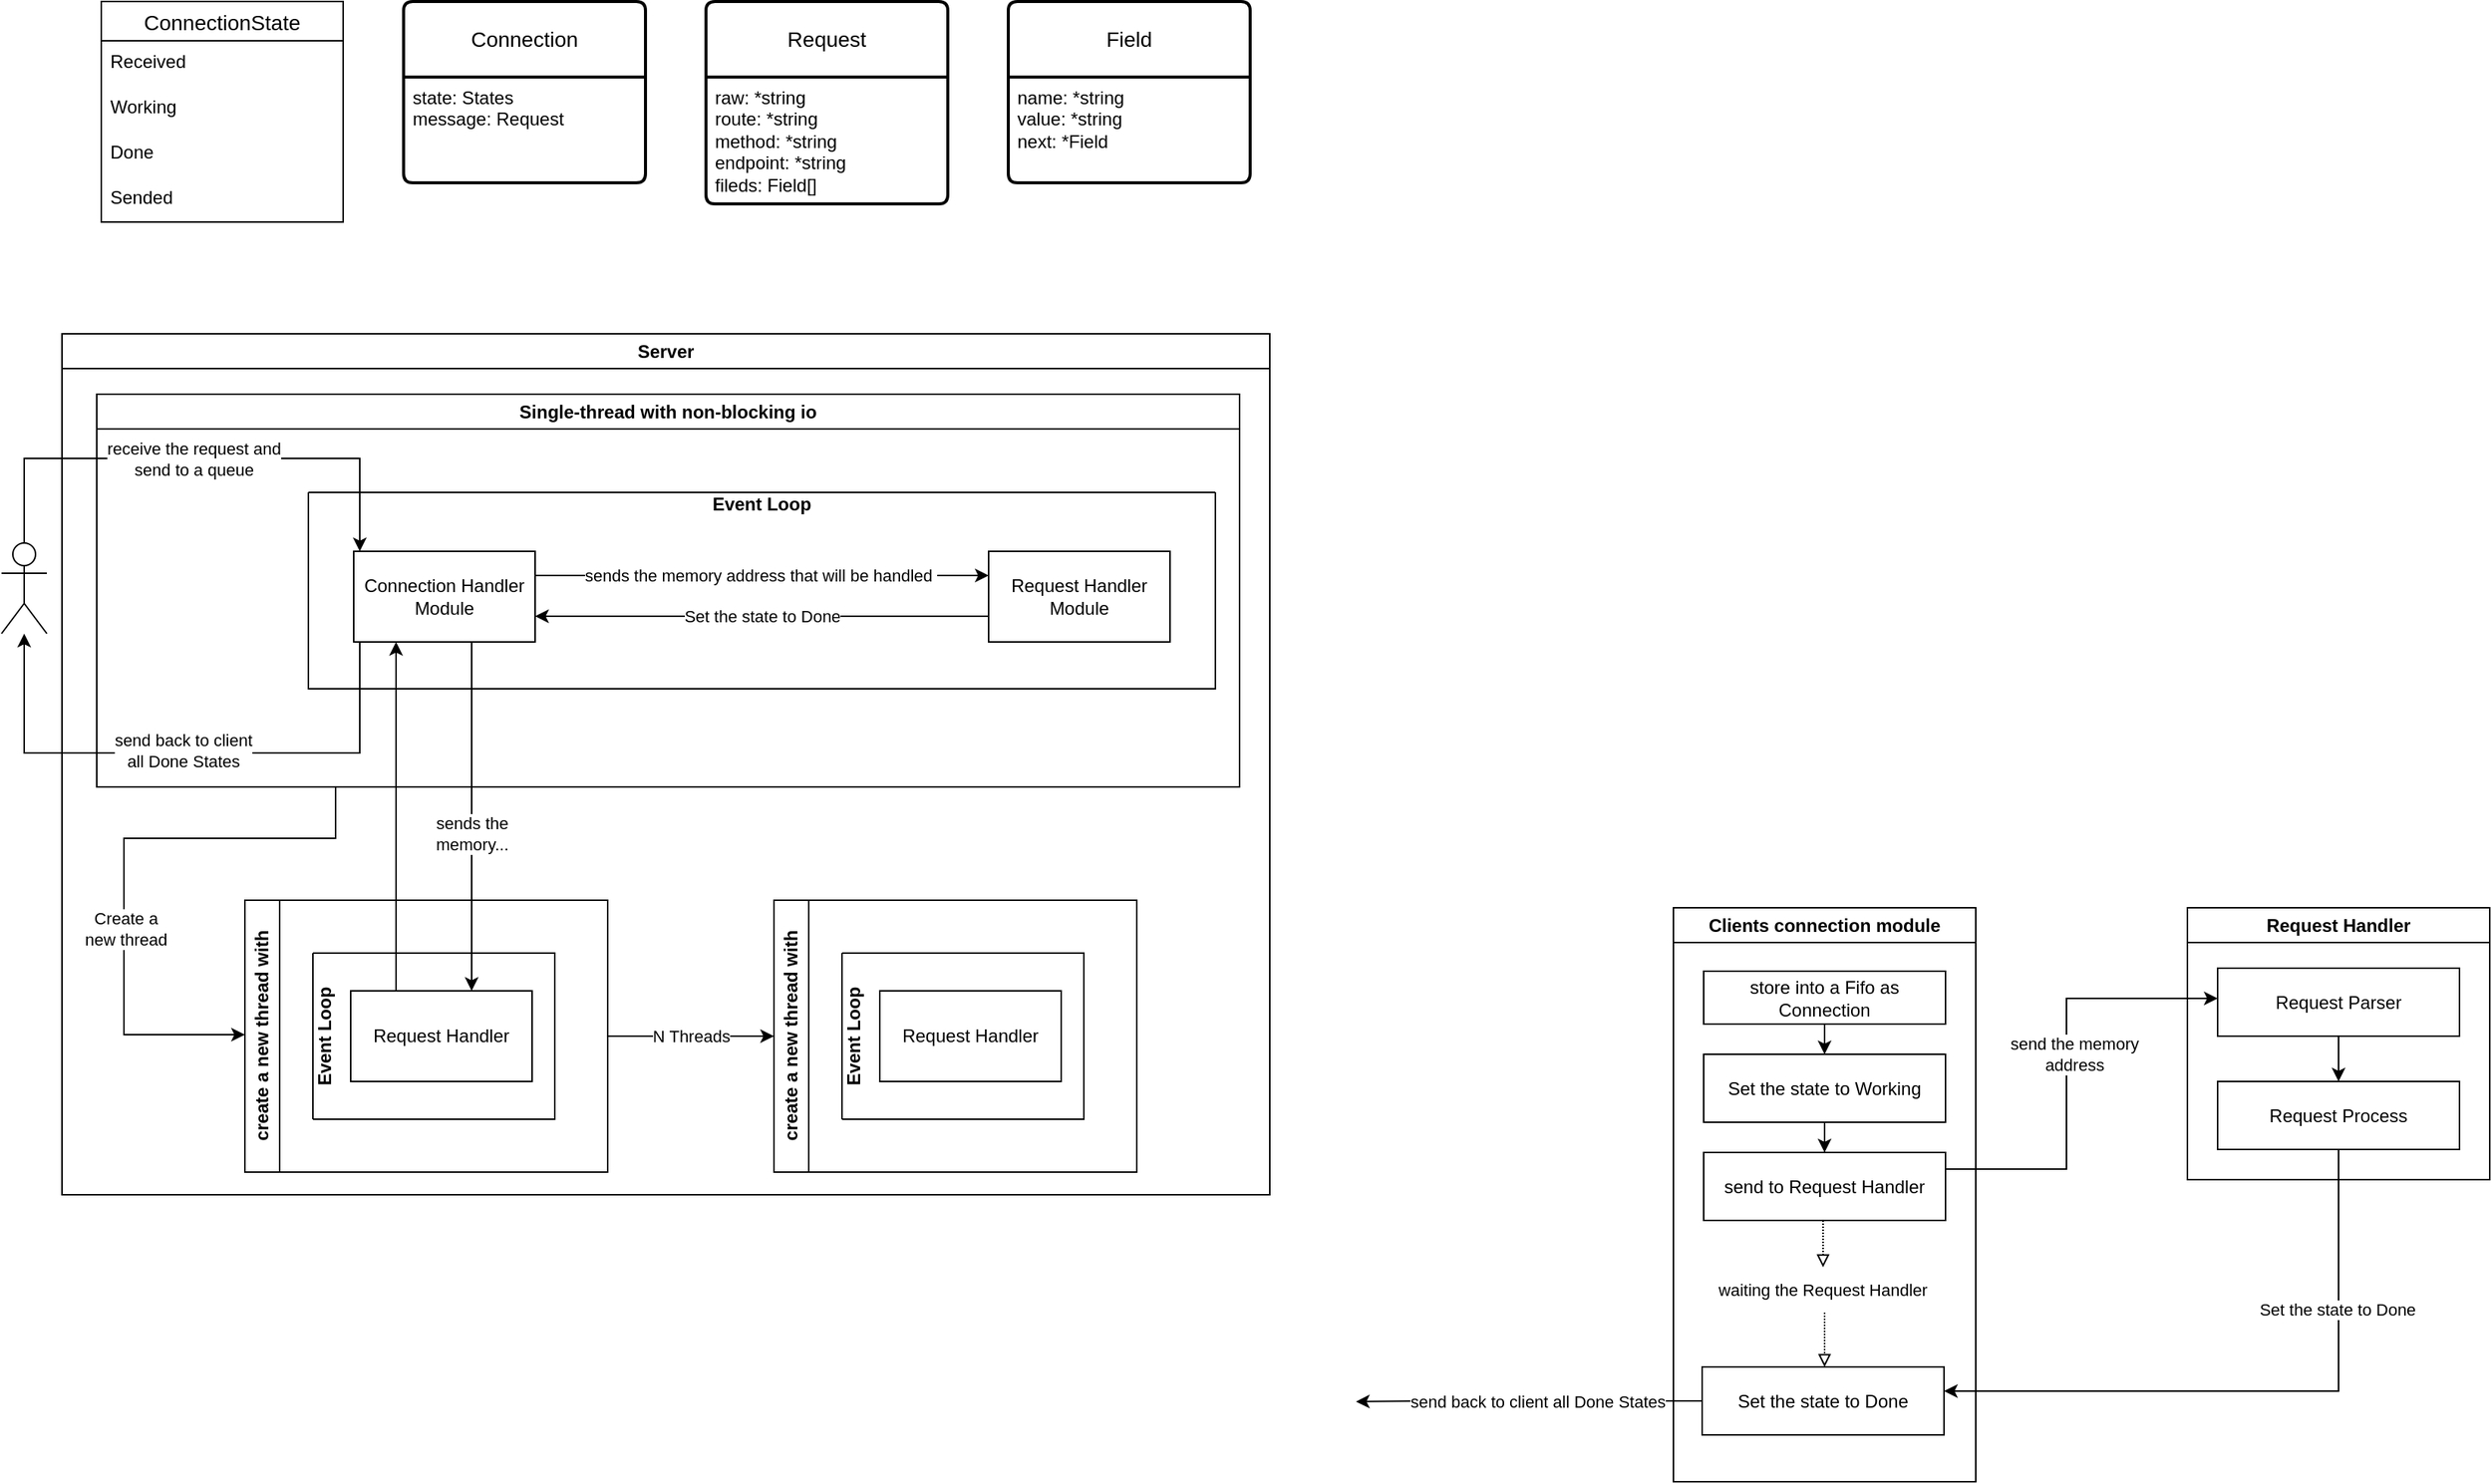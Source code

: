 <mxfile version="24.0.4" type="device">
  <diagram name="Page-1" id="dnOufq97hRkenzq0fBGE">
    <mxGraphModel dx="2887" dy="829" grid="1" gridSize="10" guides="1" tooltips="1" connect="1" arrows="1" fold="1" page="1" pageScale="1" pageWidth="827" pageHeight="1169" background="#ffffff" math="0" shadow="0">
      <root>
        <mxCell id="0" />
        <mxCell id="1" parent="0" />
        <mxCell id="GYHdVltN1oZfUF_WAIrZ-18" value="Clients connection module" style="swimlane;whiteSpace=wrap;html=1;" parent="1" vertex="1">
          <mxGeometry x="1080" y="630" width="200" height="380" as="geometry" />
        </mxCell>
        <mxCell id="GYHdVltN1oZfUF_WAIrZ-21" style="edgeStyle=orthogonalEdgeStyle;rounded=0;orthogonalLoop=1;jettySize=auto;html=1;" parent="GYHdVltN1oZfUF_WAIrZ-18" source="GYHdVltN1oZfUF_WAIrZ-4" target="GYHdVltN1oZfUF_WAIrZ-20" edge="1">
          <mxGeometry relative="1" as="geometry" />
        </mxCell>
        <mxCell id="GYHdVltN1oZfUF_WAIrZ-4" value="store into a Fifo as Connection" style="rounded=0;whiteSpace=wrap;html=1;" parent="GYHdVltN1oZfUF_WAIrZ-18" vertex="1">
          <mxGeometry x="20" y="42" width="160" height="35" as="geometry" />
        </mxCell>
        <mxCell id="GYHdVltN1oZfUF_WAIrZ-57" style="edgeStyle=orthogonalEdgeStyle;rounded=0;orthogonalLoop=1;jettySize=auto;html=1;" parent="GYHdVltN1oZfUF_WAIrZ-18" source="GYHdVltN1oZfUF_WAIrZ-20" target="GYHdVltN1oZfUF_WAIrZ-52" edge="1">
          <mxGeometry relative="1" as="geometry" />
        </mxCell>
        <mxCell id="GYHdVltN1oZfUF_WAIrZ-20" value="Set the state to Working" style="rounded=0;whiteSpace=wrap;html=1;" parent="GYHdVltN1oZfUF_WAIrZ-18" vertex="1">
          <mxGeometry x="20" y="97" width="160" height="45" as="geometry" />
        </mxCell>
        <mxCell id="M8joVK7SC8xm8A5nIVeB-41" style="edgeStyle=orthogonalEdgeStyle;rounded=0;orthogonalLoop=1;jettySize=auto;html=1;dashed=1;dashPattern=1 1;endArrow=block;endFill=0;" parent="GYHdVltN1oZfUF_WAIrZ-18" source="M8joVK7SC8xm8A5nIVeB-46" target="M8joVK7SC8xm8A5nIVeB-4" edge="1">
          <mxGeometry relative="1" as="geometry">
            <Array as="points">
              <mxPoint x="100" y="282" />
              <mxPoint x="100" y="282" />
            </Array>
          </mxGeometry>
        </mxCell>
        <mxCell id="GYHdVltN1oZfUF_WAIrZ-52" value="send to Request Handler" style="rounded=0;whiteSpace=wrap;html=1;" parent="GYHdVltN1oZfUF_WAIrZ-18" vertex="1">
          <mxGeometry x="20" y="162" width="160" height="45" as="geometry" />
        </mxCell>
        <mxCell id="M8joVK7SC8xm8A5nIVeB-43" style="edgeStyle=orthogonalEdgeStyle;rounded=0;orthogonalLoop=1;jettySize=auto;html=1;" parent="GYHdVltN1oZfUF_WAIrZ-18" source="M8joVK7SC8xm8A5nIVeB-4" edge="1">
          <mxGeometry relative="1" as="geometry">
            <mxPoint x="-210" y="327" as="targetPoint" />
            <Array as="points">
              <mxPoint x="-160" y="327" />
              <mxPoint x="-180" y="327" />
            </Array>
          </mxGeometry>
        </mxCell>
        <mxCell id="M8joVK7SC8xm8A5nIVeB-44" value="send back to client all Done States" style="edgeLabel;html=1;align=center;verticalAlign=middle;resizable=0;points=[];" parent="M8joVK7SC8xm8A5nIVeB-43" vertex="1" connectable="0">
          <mxGeometry x="0.282" y="-1" relative="1" as="geometry">
            <mxPoint x="38" y="1" as="offset" />
          </mxGeometry>
        </mxCell>
        <mxCell id="M8joVK7SC8xm8A5nIVeB-4" value="Set the state to Done" style="rounded=0;whiteSpace=wrap;html=1;" parent="GYHdVltN1oZfUF_WAIrZ-18" vertex="1">
          <mxGeometry x="19" y="304" width="160" height="45" as="geometry" />
        </mxCell>
        <mxCell id="M8joVK7SC8xm8A5nIVeB-47" value="" style="edgeStyle=orthogonalEdgeStyle;rounded=0;orthogonalLoop=1;jettySize=auto;html=1;dashed=1;dashPattern=1 1;endArrow=block;endFill=0;" parent="GYHdVltN1oZfUF_WAIrZ-18" source="GYHdVltN1oZfUF_WAIrZ-52" target="M8joVK7SC8xm8A5nIVeB-46" edge="1">
          <mxGeometry relative="1" as="geometry">
            <mxPoint x="1040" y="487" as="sourcePoint" />
            <mxPoint x="1040" y="574" as="targetPoint" />
            <Array as="points">
              <mxPoint x="99" y="222" />
              <mxPoint x="99" y="222" />
            </Array>
          </mxGeometry>
        </mxCell>
        <mxCell id="M8joVK7SC8xm8A5nIVeB-46" value="&lt;span style=&quot;color: rgb(0, 0, 0); font-family: Helvetica; font-size: 11px; font-style: normal; font-variant-ligatures: normal; font-variant-caps: normal; font-weight: 400; letter-spacing: normal; orphans: 2; text-align: center; text-indent: 0px; text-transform: none; widows: 2; word-spacing: 0px; -webkit-text-stroke-width: 0px; background-color: rgb(255, 255, 255); text-decoration-thickness: initial; text-decoration-style: initial; text-decoration-color: initial; float: none; display: inline !important;&quot;&gt;waiting the Request Handler&lt;/span&gt;" style="text;html=1;align=center;verticalAlign=middle;whiteSpace=wrap;rounded=0;" parent="GYHdVltN1oZfUF_WAIrZ-18" vertex="1">
          <mxGeometry x="26" y="238" width="146" height="30" as="geometry" />
        </mxCell>
        <mxCell id="GYHdVltN1oZfUF_WAIrZ-26" value="Request" style="swimlane;childLayout=stackLayout;horizontal=1;startSize=50;horizontalStack=0;rounded=1;fontSize=14;fontStyle=0;strokeWidth=2;resizeParent=0;resizeLast=1;shadow=0;dashed=0;align=center;arcSize=4;whiteSpace=wrap;html=1;" parent="1" vertex="1">
          <mxGeometry x="440" y="30" width="160" height="134" as="geometry" />
        </mxCell>
        <mxCell id="GYHdVltN1oZfUF_WAIrZ-27" value="raw: *string&lt;br&gt;route: *string&lt;br&gt;method: *string&lt;br&gt;endpoint: *string&lt;br&gt;fileds: Field[]" style="align=left;strokeColor=none;fillColor=none;spacingLeft=4;fontSize=12;verticalAlign=top;resizable=0;rotatable=0;part=1;html=1;" parent="GYHdVltN1oZfUF_WAIrZ-26" vertex="1">
          <mxGeometry y="50" width="160" height="84" as="geometry" />
        </mxCell>
        <mxCell id="GYHdVltN1oZfUF_WAIrZ-28" value="Connection" style="swimlane;childLayout=stackLayout;horizontal=1;startSize=50;horizontalStack=0;rounded=1;fontSize=14;fontStyle=0;strokeWidth=2;resizeParent=0;resizeLast=1;shadow=0;dashed=0;align=center;arcSize=4;whiteSpace=wrap;html=1;" parent="1" vertex="1">
          <mxGeometry x="240" y="30" width="160" height="120" as="geometry" />
        </mxCell>
        <mxCell id="GYHdVltN1oZfUF_WAIrZ-29" value="state: States&lt;br&gt;message: Request&lt;div&gt;&lt;br/&gt;&lt;/div&gt;" style="align=left;strokeColor=none;fillColor=none;spacingLeft=4;fontSize=12;verticalAlign=top;resizable=0;rotatable=0;part=1;html=1;" parent="GYHdVltN1oZfUF_WAIrZ-28" vertex="1">
          <mxGeometry y="50" width="160" height="70" as="geometry" />
        </mxCell>
        <mxCell id="GYHdVltN1oZfUF_WAIrZ-35" value="ConnectionState" style="swimlane;fontStyle=0;childLayout=stackLayout;horizontal=1;startSize=26;horizontalStack=0;resizeParent=1;resizeParentMax=0;resizeLast=0;collapsible=1;marginBottom=0;align=center;fontSize=14;" parent="1" vertex="1">
          <mxGeometry x="40" y="30" width="160" height="146" as="geometry" />
        </mxCell>
        <mxCell id="GYHdVltN1oZfUF_WAIrZ-39" value="Received" style="text;strokeColor=none;fillColor=none;spacingLeft=4;spacingRight=4;overflow=hidden;rotatable=0;points=[[0,0.5],[1,0.5]];portConstraint=eastwest;fontSize=12;whiteSpace=wrap;html=1;" parent="GYHdVltN1oZfUF_WAIrZ-35" vertex="1">
          <mxGeometry y="26" width="160" height="30" as="geometry" />
        </mxCell>
        <mxCell id="GYHdVltN1oZfUF_WAIrZ-40" value="Working" style="text;strokeColor=none;fillColor=none;spacingLeft=4;spacingRight=4;overflow=hidden;rotatable=0;points=[[0,0.5],[1,0.5]];portConstraint=eastwest;fontSize=12;whiteSpace=wrap;html=1;" parent="GYHdVltN1oZfUF_WAIrZ-35" vertex="1">
          <mxGeometry y="56" width="160" height="30" as="geometry" />
        </mxCell>
        <mxCell id="GYHdVltN1oZfUF_WAIrZ-37" value="Done" style="text;strokeColor=none;fillColor=none;spacingLeft=4;spacingRight=4;overflow=hidden;rotatable=0;points=[[0,0.5],[1,0.5]];portConstraint=eastwest;fontSize=12;whiteSpace=wrap;html=1;" parent="GYHdVltN1oZfUF_WAIrZ-35" vertex="1">
          <mxGeometry y="86" width="160" height="30" as="geometry" />
        </mxCell>
        <mxCell id="GYHdVltN1oZfUF_WAIrZ-38" value="Sended" style="text;strokeColor=none;fillColor=none;spacingLeft=4;spacingRight=4;overflow=hidden;rotatable=0;points=[[0,0.5],[1,0.5]];portConstraint=eastwest;fontSize=12;whiteSpace=wrap;html=1;" parent="GYHdVltN1oZfUF_WAIrZ-35" vertex="1">
          <mxGeometry y="116" width="160" height="30" as="geometry" />
        </mxCell>
        <mxCell id="GYHdVltN1oZfUF_WAIrZ-42" value="Field" style="swimlane;childLayout=stackLayout;horizontal=1;startSize=50;horizontalStack=0;rounded=1;fontSize=14;fontStyle=0;strokeWidth=2;resizeParent=0;resizeLast=1;shadow=0;dashed=0;align=center;arcSize=4;whiteSpace=wrap;html=1;" parent="1" vertex="1">
          <mxGeometry x="640" y="30" width="160" height="120" as="geometry" />
        </mxCell>
        <mxCell id="GYHdVltN1oZfUF_WAIrZ-43" value="name: *string&lt;br&gt;value: *string&lt;br&gt;next: *Field" style="align=left;strokeColor=none;fillColor=none;spacingLeft=4;fontSize=12;verticalAlign=top;resizable=0;rotatable=0;part=1;html=1;" parent="GYHdVltN1oZfUF_WAIrZ-42" vertex="1">
          <mxGeometry y="50" width="160" height="70" as="geometry" />
        </mxCell>
        <mxCell id="GYHdVltN1oZfUF_WAIrZ-46" value="Request Handler" style="swimlane;whiteSpace=wrap;html=1;" parent="1" vertex="1">
          <mxGeometry x="1420" y="630" width="200" height="180" as="geometry" />
        </mxCell>
        <mxCell id="M8joVK7SC8xm8A5nIVeB-3" value="" style="edgeStyle=orthogonalEdgeStyle;rounded=0;orthogonalLoop=1;jettySize=auto;html=1;" parent="GYHdVltN1oZfUF_WAIrZ-46" source="GYHdVltN1oZfUF_WAIrZ-49" target="M8joVK7SC8xm8A5nIVeB-2" edge="1">
          <mxGeometry relative="1" as="geometry" />
        </mxCell>
        <mxCell id="GYHdVltN1oZfUF_WAIrZ-49" value="Request Parser" style="rounded=0;whiteSpace=wrap;html=1;" parent="GYHdVltN1oZfUF_WAIrZ-46" vertex="1">
          <mxGeometry x="20" y="40" width="160" height="45" as="geometry" />
        </mxCell>
        <mxCell id="M8joVK7SC8xm8A5nIVeB-2" value="Request Process" style="rounded=0;whiteSpace=wrap;html=1;" parent="GYHdVltN1oZfUF_WAIrZ-46" vertex="1">
          <mxGeometry x="20" y="115" width="160" height="45" as="geometry" />
        </mxCell>
        <mxCell id="GYHdVltN1oZfUF_WAIrZ-54" style="edgeStyle=orthogonalEdgeStyle;rounded=0;orthogonalLoop=1;jettySize=auto;html=1;" parent="1" source="GYHdVltN1oZfUF_WAIrZ-52" target="GYHdVltN1oZfUF_WAIrZ-49" edge="1">
          <mxGeometry relative="1" as="geometry">
            <mxPoint x="1390" y="669.5" as="targetPoint" />
            <Array as="points">
              <mxPoint x="1340" y="803" />
              <mxPoint x="1340" y="690" />
            </Array>
          </mxGeometry>
        </mxCell>
        <mxCell id="M8joVK7SC8xm8A5nIVeB-35" value="send the memory&lt;br&gt;address" style="edgeLabel;html=1;align=center;verticalAlign=middle;resizable=0;points=[];" parent="GYHdVltN1oZfUF_WAIrZ-54" vertex="1" connectable="0">
          <mxGeometry x="-0.414" y="-2" relative="1" as="geometry">
            <mxPoint x="3" y="-70" as="offset" />
          </mxGeometry>
        </mxCell>
        <mxCell id="rQE7linkVAVR__UC2-RB-30" style="edgeStyle=orthogonalEdgeStyle;rounded=0;orthogonalLoop=1;jettySize=auto;html=1;" parent="1" source="M8joVK7SC8xm8A5nIVeB-2" target="M8joVK7SC8xm8A5nIVeB-4" edge="1">
          <mxGeometry relative="1" as="geometry">
            <mxPoint x="1520.034" y="865" as="sourcePoint" />
            <Array as="points">
              <mxPoint x="1520" y="950" />
            </Array>
          </mxGeometry>
        </mxCell>
        <mxCell id="rQE7linkVAVR__UC2-RB-31" value="Set the state to Done" style="edgeLabel;html=1;align=center;verticalAlign=middle;resizable=0;points=[];" parent="rQE7linkVAVR__UC2-RB-30" vertex="1" connectable="0">
          <mxGeometry x="-0.496" y="-1" relative="1" as="geometry">
            <mxPoint as="offset" />
          </mxGeometry>
        </mxCell>
        <mxCell id="jBSzBvcgKtGY2YfC5yBA-3" value="Server" style="swimlane;whiteSpace=wrap;html=1;" parent="1" vertex="1">
          <mxGeometry x="14" y="250" width="799" height="570" as="geometry" />
        </mxCell>
        <mxCell id="jBSzBvcgKtGY2YfC5yBA-2" value="" style="group" parent="jBSzBvcgKtGY2YfC5yBA-3" vertex="1" connectable="0">
          <mxGeometry x="-40" y="40" width="819" height="515" as="geometry" />
        </mxCell>
        <mxCell id="M8joVK7SC8xm8A5nIVeB-14" value="Single-thread with non-blocking io" style="swimlane;whiteSpace=wrap;html=1;startSize=23;" parent="jBSzBvcgKtGY2YfC5yBA-2" vertex="1">
          <mxGeometry x="63" width="756" height="260" as="geometry" />
        </mxCell>
        <mxCell id="M8joVK7SC8xm8A5nIVeB-31" value="&#xa;Event Loop" style="swimlane;startSize=0;" parent="M8joVK7SC8xm8A5nIVeB-14" vertex="1">
          <mxGeometry x="140" y="65" width="600" height="130" as="geometry" />
        </mxCell>
        <mxCell id="M8joVK7SC8xm8A5nIVeB-5" value="Connection Handler&lt;br&gt;Module" style="whiteSpace=wrap;html=1;" parent="M8joVK7SC8xm8A5nIVeB-31" vertex="1">
          <mxGeometry x="30" y="39" width="120" height="60" as="geometry" />
        </mxCell>
        <mxCell id="M8joVK7SC8xm8A5nIVeB-8" value="Request Handler&lt;br&gt;Module" style="whiteSpace=wrap;html=1;" parent="M8joVK7SC8xm8A5nIVeB-31" vertex="1">
          <mxGeometry x="450" y="39" width="120" height="60" as="geometry" />
        </mxCell>
        <mxCell id="M8joVK7SC8xm8A5nIVeB-30" style="edgeStyle=orthogonalEdgeStyle;rounded=0;orthogonalLoop=1;jettySize=auto;html=1;" parent="M8joVK7SC8xm8A5nIVeB-31" source="M8joVK7SC8xm8A5nIVeB-5" target="M8joVK7SC8xm8A5nIVeB-8" edge="1">
          <mxGeometry relative="1" as="geometry">
            <Array as="points">
              <mxPoint x="370" y="55" />
              <mxPoint x="370" y="55" />
            </Array>
          </mxGeometry>
        </mxCell>
        <mxCell id="M8joVK7SC8xm8A5nIVeB-32" value="sends the memory address that will be handled&amp;nbsp;" style="edgeLabel;html=1;align=center;verticalAlign=middle;resizable=0;points=[];" parent="M8joVK7SC8xm8A5nIVeB-30" vertex="1" connectable="0">
          <mxGeometry x="-0.215" relative="1" as="geometry">
            <mxPoint x="31" as="offset" />
          </mxGeometry>
        </mxCell>
        <mxCell id="M8joVK7SC8xm8A5nIVeB-52" style="edgeStyle=orthogonalEdgeStyle;rounded=0;orthogonalLoop=1;jettySize=auto;html=1;" parent="M8joVK7SC8xm8A5nIVeB-31" source="M8joVK7SC8xm8A5nIVeB-8" target="M8joVK7SC8xm8A5nIVeB-5" edge="1">
          <mxGeometry relative="1" as="geometry">
            <Array as="points">
              <mxPoint x="280" y="82" />
              <mxPoint x="280" y="82" />
            </Array>
          </mxGeometry>
        </mxCell>
        <mxCell id="M8joVK7SC8xm8A5nIVeB-53" value="Set the state to Done" style="edgeLabel;html=1;align=center;verticalAlign=middle;resizable=0;points=[];" parent="M8joVK7SC8xm8A5nIVeB-52" vertex="1" connectable="0">
          <mxGeometry x="-0.113" y="-2" relative="1" as="geometry">
            <mxPoint x="-17" y="2" as="offset" />
          </mxGeometry>
        </mxCell>
        <mxCell id="GYHdVltN1oZfUF_WAIrZ-6" value="" style="shape=umlActor;verticalLabelPosition=bottom;verticalAlign=top;html=1;outlineConnect=0;container=1;" parent="jBSzBvcgKtGY2YfC5yBA-2" vertex="1">
          <mxGeometry y="98.5" width="30" height="60" as="geometry" />
        </mxCell>
        <mxCell id="GYHdVltN1oZfUF_WAIrZ-14" style="edgeStyle=orthogonalEdgeStyle;rounded=0;orthogonalLoop=1;jettySize=auto;html=1;" parent="jBSzBvcgKtGY2YfC5yBA-2" source="GYHdVltN1oZfUF_WAIrZ-6" target="M8joVK7SC8xm8A5nIVeB-5" edge="1">
          <mxGeometry relative="1" as="geometry">
            <mxPoint x="220" y="102.5" as="targetPoint" />
            <mxPoint x="220" y="97.5" as="sourcePoint" />
            <Array as="points">
              <mxPoint x="15" y="42.5" />
              <mxPoint x="237" y="42.5" />
            </Array>
          </mxGeometry>
        </mxCell>
        <mxCell id="GYHdVltN1oZfUF_WAIrZ-15" value="receive the request and&lt;br&gt;send to a queue" style="edgeLabel;html=1;align=center;verticalAlign=middle;resizable=0;points=[];" parent="GYHdVltN1oZfUF_WAIrZ-14" vertex="1" connectable="0">
          <mxGeometry x="-0.069" relative="1" as="geometry">
            <mxPoint x="10" as="offset" />
          </mxGeometry>
        </mxCell>
        <mxCell id="M8joVK7SC8xm8A5nIVeB-26" style="edgeStyle=orthogonalEdgeStyle;rounded=0;orthogonalLoop=1;jettySize=auto;html=1;" parent="jBSzBvcgKtGY2YfC5yBA-2" source="M8joVK7SC8xm8A5nIVeB-5" target="GYHdVltN1oZfUF_WAIrZ-6" edge="1">
          <mxGeometry relative="1" as="geometry">
            <Array as="points">
              <mxPoint x="237" y="237.5" />
              <mxPoint x="15" y="237.5" />
            </Array>
          </mxGeometry>
        </mxCell>
        <mxCell id="M8joVK7SC8xm8A5nIVeB-27" value="send back to client&lt;br&gt;all Done States" style="edgeLabel;html=1;align=center;verticalAlign=middle;resizable=0;points=[];" parent="M8joVK7SC8xm8A5nIVeB-26" vertex="1" connectable="0">
          <mxGeometry x="0.199" y="-2" relative="1" as="geometry">
            <mxPoint x="34" as="offset" />
          </mxGeometry>
        </mxCell>
        <mxCell id="rQE7linkVAVR__UC2-RB-17" value="create a new thread with" style="swimlane;horizontal=0;whiteSpace=wrap;html=1;" parent="jBSzBvcgKtGY2YfC5yBA-2" vertex="1">
          <mxGeometry x="161" y="335" width="240" height="180" as="geometry" />
        </mxCell>
        <mxCell id="rQE7linkVAVR__UC2-RB-19" value="&#xa;Event Loop" style="swimlane;startSize=0;rotation=-90;" parent="rQE7linkVAVR__UC2-RB-17" vertex="1">
          <mxGeometry x="70" y="10" width="110" height="160" as="geometry" />
        </mxCell>
        <mxCell id="rQE7linkVAVR__UC2-RB-21" value="Request Handler" style="whiteSpace=wrap;html=1;rotation=0;" parent="rQE7linkVAVR__UC2-RB-19" vertex="1">
          <mxGeometry y="50" width="120" height="60" as="geometry" />
        </mxCell>
        <mxCell id="rQE7linkVAVR__UC2-RB-33" style="edgeStyle=orthogonalEdgeStyle;rounded=0;orthogonalLoop=1;jettySize=auto;html=1;" parent="jBSzBvcgKtGY2YfC5yBA-2" source="M8joVK7SC8xm8A5nIVeB-14" target="rQE7linkVAVR__UC2-RB-17" edge="1">
          <mxGeometry relative="1" as="geometry">
            <Array as="points">
              <mxPoint x="221" y="294" />
              <mxPoint x="81" y="294" />
              <mxPoint x="81" y="424" />
            </Array>
            <mxPoint x="231" y="284" as="sourcePoint" />
          </mxGeometry>
        </mxCell>
        <mxCell id="rQE7linkVAVR__UC2-RB-34" value="Create a&lt;br&gt;new thread" style="edgeLabel;html=1;align=center;verticalAlign=middle;resizable=0;points=[];" parent="rQE7linkVAVR__UC2-RB-33" vertex="1" connectable="0">
          <mxGeometry x="-0.313" relative="1" as="geometry">
            <mxPoint x="-41" y="60" as="offset" />
          </mxGeometry>
        </mxCell>
        <mxCell id="rQE7linkVAVR__UC2-RB-28" style="edgeStyle=orthogonalEdgeStyle;rounded=0;orthogonalLoop=1;jettySize=auto;html=1;" parent="jBSzBvcgKtGY2YfC5yBA-2" source="rQE7linkVAVR__UC2-RB-21" target="M8joVK7SC8xm8A5nIVeB-5" edge="1">
          <mxGeometry relative="1" as="geometry">
            <Array as="points">
              <mxPoint x="261" y="274" />
              <mxPoint x="261" y="274" />
            </Array>
          </mxGeometry>
        </mxCell>
        <mxCell id="rQE7linkVAVR__UC2-RB-27" style="edgeStyle=orthogonalEdgeStyle;rounded=0;orthogonalLoop=1;jettySize=auto;html=1;" parent="jBSzBvcgKtGY2YfC5yBA-2" source="M8joVK7SC8xm8A5nIVeB-5" target="rQE7linkVAVR__UC2-RB-21" edge="1">
          <mxGeometry relative="1" as="geometry">
            <Array as="points">
              <mxPoint x="311" y="294" />
              <mxPoint x="311" y="294" />
            </Array>
          </mxGeometry>
        </mxCell>
        <mxCell id="rQE7linkVAVR__UC2-RB-29" value="sends the&lt;br&gt;memory..." style="edgeLabel;html=1;align=center;verticalAlign=middle;resizable=0;points=[];" parent="rQE7linkVAVR__UC2-RB-27" vertex="1" connectable="0">
          <mxGeometry x="0.249" y="-2" relative="1" as="geometry">
            <mxPoint x="2" y="-18" as="offset" />
          </mxGeometry>
        </mxCell>
        <mxCell id="rQE7linkVAVR__UC2-RB-35" value="create a new thread with" style="swimlane;horizontal=0;whiteSpace=wrap;html=1;" parent="jBSzBvcgKtGY2YfC5yBA-2" vertex="1">
          <mxGeometry x="511" y="335" width="240" height="180" as="geometry" />
        </mxCell>
        <mxCell id="rQE7linkVAVR__UC2-RB-36" value="&#xa;Event Loop" style="swimlane;startSize=0;rotation=-90;" parent="rQE7linkVAVR__UC2-RB-35" vertex="1">
          <mxGeometry x="70" y="10" width="110" height="160" as="geometry" />
        </mxCell>
        <mxCell id="rQE7linkVAVR__UC2-RB-37" value="Request Handler" style="whiteSpace=wrap;html=1;rotation=0;" parent="rQE7linkVAVR__UC2-RB-36" vertex="1">
          <mxGeometry y="50" width="120" height="60" as="geometry" />
        </mxCell>
        <mxCell id="rQE7linkVAVR__UC2-RB-39" style="edgeStyle=orthogonalEdgeStyle;rounded=0;orthogonalLoop=1;jettySize=auto;html=1;" parent="jBSzBvcgKtGY2YfC5yBA-2" source="rQE7linkVAVR__UC2-RB-17" target="rQE7linkVAVR__UC2-RB-35" edge="1">
          <mxGeometry relative="1" as="geometry" />
        </mxCell>
        <mxCell id="rQE7linkVAVR__UC2-RB-40" value="N Threads" style="edgeLabel;html=1;align=center;verticalAlign=middle;resizable=0;points=[];" parent="rQE7linkVAVR__UC2-RB-39" vertex="1" connectable="0">
          <mxGeometry x="-0.218" y="-2" relative="1" as="geometry">
            <mxPoint x="12" y="-2" as="offset" />
          </mxGeometry>
        </mxCell>
      </root>
    </mxGraphModel>
  </diagram>
</mxfile>
